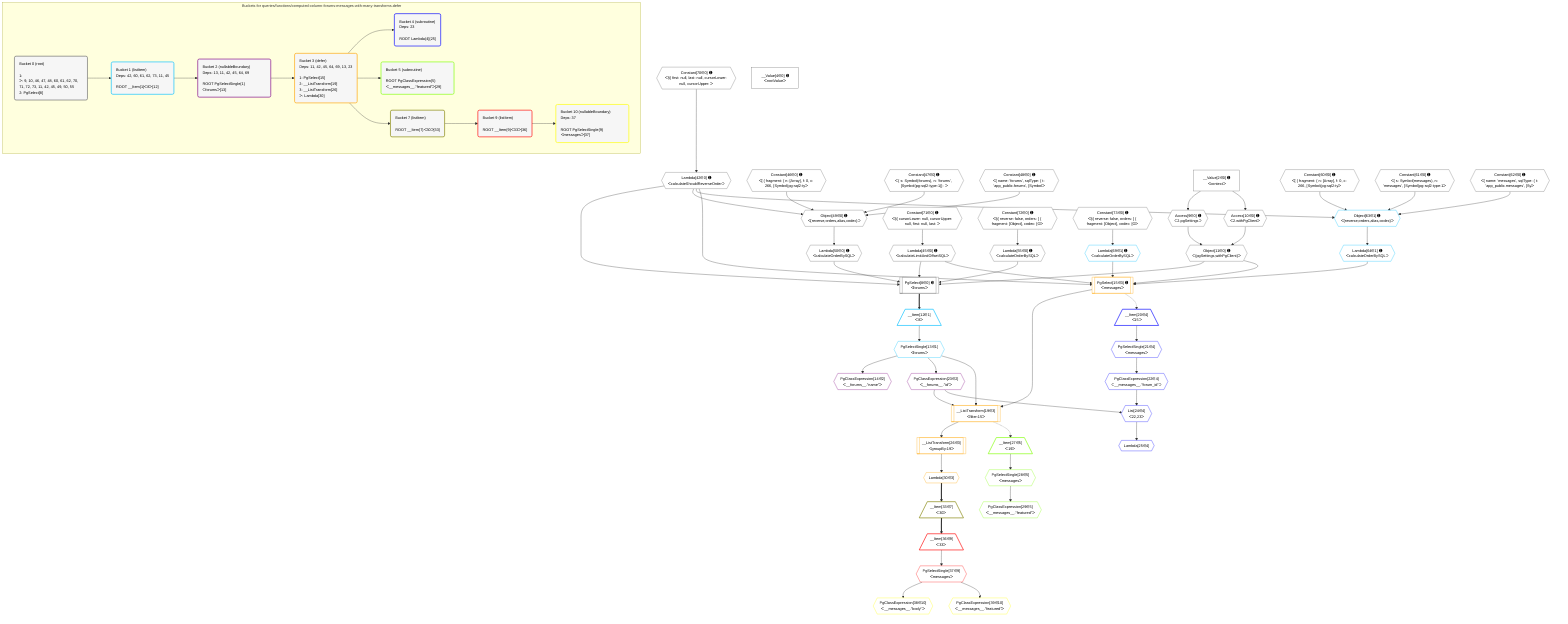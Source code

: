 %%{init: {'themeVariables': { 'fontSize': '12px'}}}%%
graph TD
    classDef path fill:#eee,stroke:#000,color:#000
    classDef plan fill:#fff,stroke-width:1px,color:#000
    classDef itemplan fill:#fff,stroke-width:2px,color:#000
    classDef unbatchedplan fill:#dff,stroke-width:1px,color:#000
    classDef sideeffectplan fill:#fcc,stroke-width:2px,color:#000
    classDef bucket fill:#f6f6f6,color:#000,stroke-width:2px,text-align:left


    %% plan dependencies
    PgSelect8[["PgSelect[8∈0] ➊<br />ᐸforumsᐳ"]]:::plan
    Object11{{"Object[11∈0] ➊<br />ᐸ{pgSettings,withPgClient}ᐳ"}}:::plan
    Lambda42{{"Lambda[42∈0] ➊<br />ᐸcalculateShouldReverseOrderᐳ"}}:::plan
    Lambda45{{"Lambda[45∈0] ➊<br />ᐸcalculateLimitAndOffsetSQLᐳ"}}:::plan
    Lambda50{{"Lambda[50∈0] ➊<br />ᐸcalculateOrderBySQLᐳ"}}:::plan
    Lambda55{{"Lambda[55∈0] ➊<br />ᐸcalculateOrderBySQLᐳ"}}:::plan
    Object11 & Lambda42 & Lambda45 & Lambda50 & Lambda55 --> PgSelect8
    Object49{{"Object[49∈0] ➊<br />ᐸ{reverse,orders,alias,codec}ᐳ"}}:::plan
    Constant46{{"Constant[46∈0] ➊<br />ᐸ[ { fragment: { n: [Array], f: 0, c: 266, [Symbol(pg-sql2-tyᐳ"}}:::plan
    Constant47{{"Constant[47∈0] ➊<br />ᐸ{ s: Symbol(forums), n: 'forums', [Symbol(pg-sql2-type-1)]: ᐳ"}}:::plan
    Constant48{{"Constant[48∈0] ➊<br />ᐸ{ name: 'forums', sqlType: { t: 'app_public.forums', [Symbolᐳ"}}:::plan
    Lambda42 & Constant46 & Constant47 & Constant48 --> Object49
    Access9{{"Access[9∈0] ➊<br />ᐸ2.pgSettingsᐳ"}}:::plan
    Access10{{"Access[10∈0] ➊<br />ᐸ2.withPgClientᐳ"}}:::plan
    Access9 & Access10 --> Object11
    __Value2["__Value[2∈0] ➊<br />ᐸcontextᐳ"]:::plan
    __Value2 --> Access9
    __Value2 --> Access10
    Constant70{{"Constant[70∈0] ➊<br />ᐸ§{ first: null, last: null, cursorLower: null, cursorUpper: ᐳ"}}:::plan
    Constant70 --> Lambda42
    Constant71{{"Constant[71∈0] ➊<br />ᐸ§{ cursorLower: null, cursorUpper: null, first: null, last: ᐳ"}}:::plan
    Constant71 --> Lambda45
    Object49 --> Lambda50
    Constant72{{"Constant[72∈0] ➊<br />ᐸ§{ reverse: false, orders: [ { fragment: [Object], codec: [Oᐳ"}}:::plan
    Constant72 --> Lambda55
    __Value4["__Value[4∈0] ➊<br />ᐸrootValueᐳ"]:::plan
    Constant60{{"Constant[60∈0] ➊<br />ᐸ[ { fragment: { n: [Array], f: 0, c: 266, [Symbol(pg-sql2-tyᐳ"}}:::plan
    Constant61{{"Constant[61∈0] ➊<br />ᐸ{ s: Symbol(messages), n: 'messages', [Symbol(pg-sql2-type-1ᐳ"}}:::plan
    Constant62{{"Constant[62∈0] ➊<br />ᐸ{ name: 'messages', sqlType: { t: 'app_public.messages', [Syᐳ"}}:::plan
    Constant73{{"Constant[73∈0] ➊<br />ᐸ§{ reverse: false, orders: [ { fragment: [Object], codec: [Oᐳ"}}:::plan
    Object63{{"Object[63∈1] ➊<br />ᐸ{reverse,orders,alias,codec}ᐳ"}}:::plan
    Lambda42 & Constant60 & Constant61 & Constant62 --> Object63
    __Item12[/"__Item[12∈1]<br />ᐸ8ᐳ"\]:::itemplan
    PgSelect8 ==> __Item12
    PgSelectSingle13{{"PgSelectSingle[13∈1]<br />ᐸforumsᐳ"}}:::plan
    __Item12 --> PgSelectSingle13
    Lambda64{{"Lambda[64∈1] ➊<br />ᐸcalculateOrderBySQLᐳ"}}:::plan
    Object63 --> Lambda64
    Lambda69{{"Lambda[69∈1] ➊<br />ᐸcalculateOrderBySQLᐳ"}}:::plan
    Constant73 --> Lambda69
    PgClassExpression14{{"PgClassExpression[14∈2]<br />ᐸ__forums__.”name”ᐳ"}}:::plan
    PgSelectSingle13 --> PgClassExpression14
    PgClassExpression23{{"PgClassExpression[23∈2]<br />ᐸ__forums__.”id”ᐳ"}}:::plan
    PgSelectSingle13 --> PgClassExpression23
    PgSelect15[["PgSelect[15∈3] ➊<br />ᐸmessagesᐳ"]]:::plan
    Object11 & Lambda42 & Lambda45 & Lambda64 & Lambda69 --> PgSelect15
    __ListTransform19[["__ListTransform[19∈3]<br />ᐸfilter:15ᐳ"]]:::plan
    PgSelect15 & PgSelectSingle13 & PgClassExpression23 --> __ListTransform19
    __ListTransform26[["__ListTransform[26∈3]<br />ᐸgroupBy:19ᐳ"]]:::plan
    __ListTransform19 --> __ListTransform26
    Lambda30{{"Lambda[30∈3]"}}:::plan
    __ListTransform26 --> Lambda30
    List24{{"List[24∈4]<br />ᐸ22,23ᐳ"}}:::plan
    PgClassExpression22{{"PgClassExpression[22∈4]<br />ᐸ__messages__.”forum_id”ᐳ"}}:::plan
    PgClassExpression22 & PgClassExpression23 --> List24
    __Item20[/"__Item[20∈4]<br />ᐸ15ᐳ"\]:::itemplan
    PgSelect15 -.-> __Item20
    PgSelectSingle21{{"PgSelectSingle[21∈4]<br />ᐸmessagesᐳ"}}:::plan
    __Item20 --> PgSelectSingle21
    PgSelectSingle21 --> PgClassExpression22
    Lambda25{{"Lambda[25∈4]"}}:::plan
    List24 --> Lambda25
    __Item27[/"__Item[27∈5]<br />ᐸ19ᐳ"\]:::itemplan
    __ListTransform19 -.-> __Item27
    PgSelectSingle28{{"PgSelectSingle[28∈5]<br />ᐸmessagesᐳ"}}:::plan
    __Item27 --> PgSelectSingle28
    PgClassExpression29{{"PgClassExpression[29∈5]<br />ᐸ__messages__.”featured”ᐳ"}}:::plan
    PgSelectSingle28 --> PgClassExpression29
    __Item33[/"__Item[33∈7]<br />ᐸ30ᐳ"\]:::itemplan
    Lambda30 ==> __Item33
    __Item36[/"__Item[36∈9]<br />ᐸ33ᐳ"\]:::itemplan
    __Item33 ==> __Item36
    PgSelectSingle37{{"PgSelectSingle[37∈9]<br />ᐸmessagesᐳ"}}:::plan
    __Item36 --> PgSelectSingle37
    PgClassExpression38{{"PgClassExpression[38∈10]<br />ᐸ__messages__.”body”ᐳ"}}:::plan
    PgSelectSingle37 --> PgClassExpression38
    PgClassExpression39{{"PgClassExpression[39∈10]<br />ᐸ__messages__.”featured”ᐳ"}}:::plan
    PgSelectSingle37 --> PgClassExpression39

    %% define steps

    subgraph "Buckets for queries/functions/computed-column-forums-messages-with-many-transforms.defer"
    Bucket0("Bucket 0 (root)<br /><br />1: <br />ᐳ: 9, 10, 46, 47, 48, 60, 61, 62, 70, 71, 72, 73, 11, 42, 45, 49, 50, 55<br />2: PgSelect[8]"):::bucket
    classDef bucket0 stroke:#696969
    class Bucket0,__Value2,__Value4,PgSelect8,Access9,Access10,Object11,Lambda42,Lambda45,Constant46,Constant47,Constant48,Object49,Lambda50,Lambda55,Constant60,Constant61,Constant62,Constant70,Constant71,Constant72,Constant73 bucket0
    Bucket1("Bucket 1 (listItem)<br />Deps: 42, 60, 61, 62, 73, 11, 45<br /><br />ROOT __Item{1}ᐸ8ᐳ[12]"):::bucket
    classDef bucket1 stroke:#00bfff
    class Bucket1,__Item12,PgSelectSingle13,Object63,Lambda64,Lambda69 bucket1
    Bucket2("Bucket 2 (nullableBoundary)<br />Deps: 13, 11, 42, 45, 64, 69<br /><br />ROOT PgSelectSingle{1}ᐸforumsᐳ[13]"):::bucket
    classDef bucket2 stroke:#7f007f
    class Bucket2,PgClassExpression14,PgClassExpression23 bucket2
    Bucket3("Bucket 3 (defer)<br />Deps: 11, 42, 45, 64, 69, 13, 23<br /><br />1: PgSelect[15]<br />2: __ListTransform[19]<br />3: __ListTransform[26]<br />ᐳ: Lambda[30]"):::bucket
    classDef bucket3 stroke:#ffa500
    class Bucket3,PgSelect15,__ListTransform19,__ListTransform26,Lambda30 bucket3
    Bucket4("Bucket 4 (subroutine)<br />Deps: 23<br /><br />ROOT Lambda{4}[25]"):::bucket
    classDef bucket4 stroke:#0000ff
    class Bucket4,__Item20,PgSelectSingle21,PgClassExpression22,List24,Lambda25 bucket4
    Bucket5("Bucket 5 (subroutine)<br /><br />ROOT PgClassExpression{5}ᐸ__messages__.”featured”ᐳ[29]"):::bucket
    classDef bucket5 stroke:#7fff00
    class Bucket5,__Item27,PgSelectSingle28,PgClassExpression29 bucket5
    Bucket7("Bucket 7 (listItem)<br /><br />ROOT __Item{7}ᐸ30ᐳ[33]"):::bucket
    classDef bucket7 stroke:#808000
    class Bucket7,__Item33 bucket7
    Bucket9("Bucket 9 (listItem)<br /><br />ROOT __Item{9}ᐸ33ᐳ[36]"):::bucket
    classDef bucket9 stroke:#ff0000
    class Bucket9,__Item36,PgSelectSingle37 bucket9
    Bucket10("Bucket 10 (nullableBoundary)<br />Deps: 37<br /><br />ROOT PgSelectSingle{9}ᐸmessagesᐳ[37]"):::bucket
    classDef bucket10 stroke:#ffff00
    class Bucket10,PgClassExpression38,PgClassExpression39 bucket10
    Bucket0 --> Bucket1
    Bucket1 --> Bucket2
    Bucket2 --> Bucket3
    Bucket3 --> Bucket4 & Bucket5 & Bucket7
    Bucket7 --> Bucket9
    Bucket9 --> Bucket10
    end
